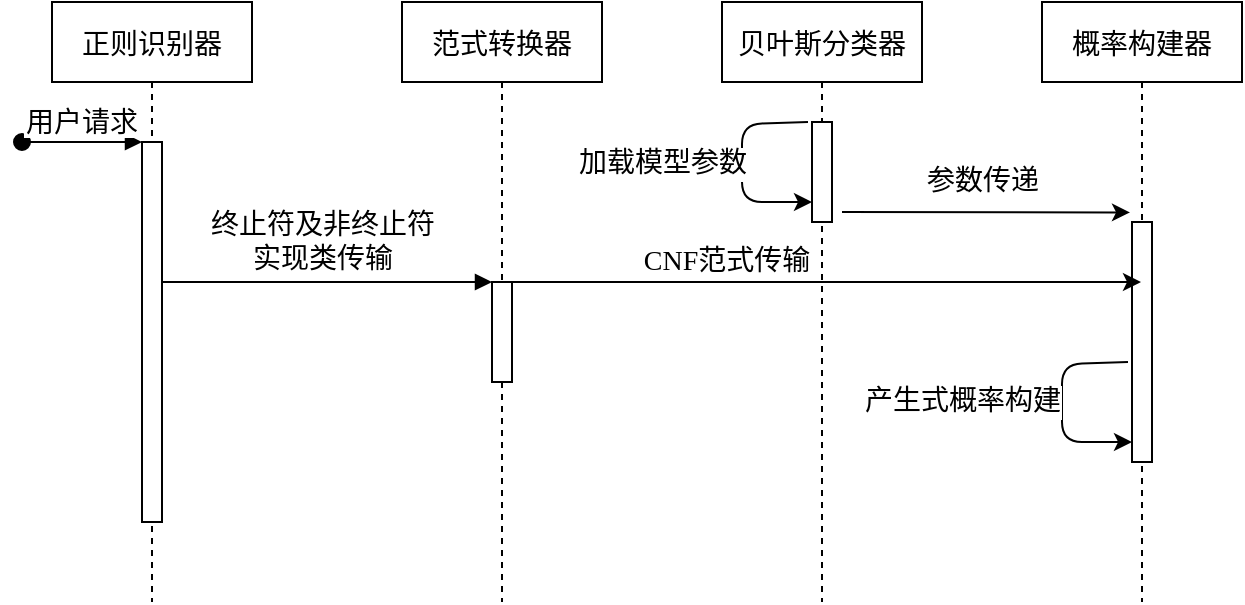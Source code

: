 <mxfile version="15.2.7" type="device"><diagram id="j9dEmlj1ik4upKR471gE" name="第 1 页"><mxGraphModel dx="1086" dy="966" grid="1" gridSize="10" guides="1" tooltips="1" connect="1" arrows="1" fold="1" page="1" pageScale="1" pageWidth="827" pageHeight="1169" math="0" shadow="0"><root><mxCell id="0"/><mxCell id="1" parent="0"/><mxCell id="ydrq5TMoXejx2BGyd5Fe-1" value="正则识别器" style="shape=umlLifeline;perimeter=lifelinePerimeter;container=1;collapsible=0;recursiveResize=0;rounded=0;shadow=0;strokeWidth=1;fontFamily=宋体;fontSize=14;" vertex="1" parent="1"><mxGeometry x="105" y="80" width="100" height="300" as="geometry"/></mxCell><mxCell id="ydrq5TMoXejx2BGyd5Fe-2" value="" style="points=[];perimeter=orthogonalPerimeter;rounded=0;shadow=0;strokeWidth=1;fontFamily=宋体;fontSize=14;" vertex="1" parent="ydrq5TMoXejx2BGyd5Fe-1"><mxGeometry x="45" y="70" width="10" height="190" as="geometry"/></mxCell><mxCell id="ydrq5TMoXejx2BGyd5Fe-3" value="用户请求" style="verticalAlign=bottom;startArrow=oval;endArrow=block;startSize=8;shadow=0;strokeWidth=1;fontFamily=宋体;fontSize=14;" edge="1" parent="ydrq5TMoXejx2BGyd5Fe-1" target="ydrq5TMoXejx2BGyd5Fe-2"><mxGeometry relative="1" as="geometry"><mxPoint x="-15" y="70" as="sourcePoint"/></mxGeometry></mxCell><mxCell id="ydrq5TMoXejx2BGyd5Fe-4" value="范式转换器" style="shape=umlLifeline;perimeter=lifelinePerimeter;container=1;collapsible=0;recursiveResize=0;rounded=0;shadow=0;strokeWidth=1;fontFamily=宋体;fontSize=14;" vertex="1" parent="1"><mxGeometry x="280" y="80" width="100" height="300" as="geometry"/></mxCell><mxCell id="ydrq5TMoXejx2BGyd5Fe-5" value="" style="points=[];perimeter=orthogonalPerimeter;rounded=0;shadow=0;strokeWidth=1;fontFamily=宋体;fontSize=14;" vertex="1" parent="ydrq5TMoXejx2BGyd5Fe-4"><mxGeometry x="45" y="140" width="10" height="50" as="geometry"/></mxCell><mxCell id="ydrq5TMoXejx2BGyd5Fe-6" value="" style="verticalAlign=bottom;endArrow=block;entryX=0;entryY=0;shadow=0;strokeWidth=1;fontFamily=宋体;fontSize=14;" edge="1" parent="1" source="ydrq5TMoXejx2BGyd5Fe-2" target="ydrq5TMoXejx2BGyd5Fe-5"><mxGeometry relative="1" as="geometry"><mxPoint x="275" y="160" as="sourcePoint"/></mxGeometry></mxCell><mxCell id="ydrq5TMoXejx2BGyd5Fe-7" value="终止符及非终止符&lt;br style=&quot;font-size: 14px;&quot;&gt;实现类传输" style="edgeLabel;html=1;align=center;verticalAlign=middle;resizable=0;points=[];fontFamily=宋体;fontSize=14;" vertex="1" connectable="0" parent="ydrq5TMoXejx2BGyd5Fe-6"><mxGeometry x="-0.2" y="-1" relative="1" as="geometry"><mxPoint x="14" y="-21" as="offset"/></mxGeometry></mxCell><mxCell id="ydrq5TMoXejx2BGyd5Fe-8" value="贝叶斯分类器" style="shape=umlLifeline;perimeter=lifelinePerimeter;container=1;collapsible=0;recursiveResize=0;rounded=0;shadow=0;strokeWidth=1;fontFamily=宋体;fontSize=14;" vertex="1" parent="1"><mxGeometry x="440" y="80" width="100" height="300" as="geometry"/></mxCell><mxCell id="ydrq5TMoXejx2BGyd5Fe-9" value="" style="points=[];perimeter=orthogonalPerimeter;rounded=0;shadow=0;strokeWidth=1;fontFamily=宋体;fontSize=14;" vertex="1" parent="ydrq5TMoXejx2BGyd5Fe-8"><mxGeometry x="45" y="60" width="10" height="50" as="geometry"/></mxCell><mxCell id="ydrq5TMoXejx2BGyd5Fe-18" value="加载模型参数" style="endArrow=classic;html=1;fontFamily=宋体;fontSize=14;entryX=0.4;entryY=0.975;entryDx=0;entryDy=0;entryPerimeter=0;exitX=0.2;exitY=-0.025;exitDx=0;exitDy=0;exitPerimeter=0;" edge="1" parent="ydrq5TMoXejx2BGyd5Fe-8"><mxGeometry x="-0.006" y="-40" width="50" height="50" relative="1" as="geometry"><mxPoint x="43" y="60" as="sourcePoint"/><mxPoint x="45" y="100" as="targetPoint"/><Array as="points"><mxPoint x="10" y="61"/><mxPoint x="10" y="100"/></Array><mxPoint as="offset"/></mxGeometry></mxCell><mxCell id="ydrq5TMoXejx2BGyd5Fe-20" value="概率构建器" style="shape=umlLifeline;perimeter=lifelinePerimeter;container=1;collapsible=0;recursiveResize=0;rounded=0;shadow=0;strokeWidth=1;fontFamily=宋体;fontSize=14;" vertex="1" parent="1"><mxGeometry x="600" y="80" width="100" height="300" as="geometry"/></mxCell><mxCell id="ydrq5TMoXejx2BGyd5Fe-21" value="" style="points=[];perimeter=orthogonalPerimeter;rounded=0;shadow=0;strokeWidth=1;fontFamily=宋体;fontSize=14;" vertex="1" parent="ydrq5TMoXejx2BGyd5Fe-20"><mxGeometry x="45" y="110" width="10" height="120" as="geometry"/></mxCell><mxCell id="ydrq5TMoXejx2BGyd5Fe-25" value="产生式概率构建" style="endArrow=classic;html=1;fontFamily=宋体;fontSize=14;entryX=0.4;entryY=0.975;entryDx=0;entryDy=0;entryPerimeter=0;exitX=0.2;exitY=-0.025;exitDx=0;exitDy=0;exitPerimeter=0;" edge="1" parent="ydrq5TMoXejx2BGyd5Fe-20"><mxGeometry x="-0.028" y="-50" width="50" height="50" relative="1" as="geometry"><mxPoint x="43" y="180" as="sourcePoint"/><mxPoint x="45" y="220" as="targetPoint"/><Array as="points"><mxPoint x="10" y="181"/><mxPoint x="10" y="220"/></Array><mxPoint as="offset"/></mxGeometry></mxCell><mxCell id="ydrq5TMoXejx2BGyd5Fe-22" value="参数传递" style="endArrow=classic;html=1;entryX=-0.1;entryY=-0.04;entryDx=0;entryDy=0;entryPerimeter=0;fontSize=14;fontFamily=宋体;" edge="1" parent="1" target="ydrq5TMoXejx2BGyd5Fe-21"><mxGeometry x="-0.028" y="15" width="50" height="50" relative="1" as="geometry"><mxPoint x="500" y="185" as="sourcePoint"/><mxPoint x="480" y="420" as="targetPoint"/><mxPoint as="offset"/></mxGeometry></mxCell><mxCell id="ydrq5TMoXejx2BGyd5Fe-24" value="CNF范式传输" style="endArrow=classic;html=1;fontFamily=宋体;fontSize=14;" edge="1" parent="1" source="ydrq5TMoXejx2BGyd5Fe-4" target="ydrq5TMoXejx2BGyd5Fe-20"><mxGeometry x="-0.309" y="10" width="50" height="50" relative="1" as="geometry"><mxPoint x="380" y="290" as="sourcePoint"/><mxPoint x="430" y="240" as="targetPoint"/><Array as="points"><mxPoint x="560" y="220"/></Array><mxPoint x="1" as="offset"/></mxGeometry></mxCell></root></mxGraphModel></diagram></mxfile>